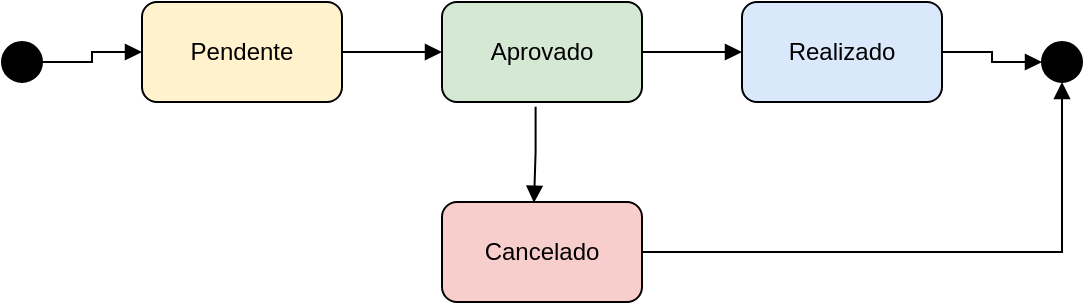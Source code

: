 <mxfile version="27.1.1">
  <diagram name="Diagrama de Estados - Evento" id="estadoEvento123">
    <mxGraphModel dx="1109" dy="697" grid="1" gridSize="10" guides="1" tooltips="1" connect="1" arrows="1" fold="1" page="1" pageScale="1" pageWidth="827" pageHeight="1169" math="0" shadow="0">
      <root>
        <mxCell id="0" />
        <mxCell id="1" parent="0" />
        <mxCell id="start" value="" style="ellipse;whiteSpace=wrap;html=1;aspect=fixed;fillColor=black;" parent="1" vertex="1">
          <mxGeometry x="50" y="120" width="20" height="20" as="geometry" />
        </mxCell>
        <mxCell id="pendente" value="Pendente" style="rounded=1;whiteSpace=wrap;html=1;fillColor=#FFF2CC;" parent="1" vertex="1">
          <mxGeometry x="120" y="100" width="100" height="50" as="geometry" />
        </mxCell>
        <mxCell id="aprovado" value="Aprovado" style="rounded=1;whiteSpace=wrap;html=1;fillColor=#D5E8D4;" parent="1" vertex="1">
          <mxGeometry x="270" y="100" width="100" height="50" as="geometry" />
        </mxCell>
        <mxCell id="realizado" value="Realizado" style="rounded=1;whiteSpace=wrap;html=1;fillColor=#DAE8FC;" parent="1" vertex="1">
          <mxGeometry x="420" y="100" width="100" height="50" as="geometry" />
        </mxCell>
        <mxCell id="cancelado" value="Cancelado" style="rounded=1;whiteSpace=wrap;html=1;fillColor=#F8CECC;" parent="1" vertex="1">
          <mxGeometry x="270" y="200" width="100" height="50" as="geometry" />
        </mxCell>
        <mxCell id="end" value="" style="ellipse;whiteSpace=wrap;html=1;aspect=fixed;fillColor=black;" parent="1" vertex="1">
          <mxGeometry x="570" y="120" width="20" height="20" as="geometry" />
        </mxCell>
        <mxCell id="t_start_pendente" style="edgeStyle=orthogonalEdgeStyle;rounded=0;orthogonalLoop=1;jettySize=auto;html=1;endArrow=block;" parent="1" source="start" target="pendente" edge="1">
          <mxGeometry relative="1" as="geometry" />
        </mxCell>
        <mxCell id="t_realizado_end" style="edgeStyle=orthogonalEdgeStyle;rounded=0;orthogonalLoop=1;jettySize=auto;html=1;endArrow=block;" parent="1" source="realizado" target="end" edge="1">
          <mxGeometry relative="1" as="geometry" />
        </mxCell>
        <mxCell id="t_cancelado_end" style="edgeStyle=orthogonalEdgeStyle;rounded=0;orthogonalLoop=1;jettySize=auto;html=1;endArrow=block;" parent="1" source="cancelado" target="end" edge="1">
          <mxGeometry relative="1" as="geometry" />
        </mxCell>
        <mxCell id="L17gzNaG3BAu1ehNTcLH-1" style="edgeStyle=orthogonalEdgeStyle;rounded=0;orthogonalLoop=1;jettySize=auto;html=1;endArrow=block;entryX=0;entryY=0.5;entryDx=0;entryDy=0;exitX=1;exitY=0.5;exitDx=0;exitDy=0;" edge="1" parent="1" source="pendente" target="aprovado">
          <mxGeometry relative="1" as="geometry">
            <mxPoint x="120" y="165" as="sourcePoint" />
            <mxPoint x="170" y="160" as="targetPoint" />
          </mxGeometry>
        </mxCell>
        <mxCell id="L17gzNaG3BAu1ehNTcLH-2" style="edgeStyle=orthogonalEdgeStyle;rounded=0;orthogonalLoop=1;jettySize=auto;html=1;endArrow=block;entryX=0;entryY=0.5;entryDx=0;entryDy=0;exitX=1;exitY=0.5;exitDx=0;exitDy=0;" edge="1" parent="1" source="aprovado" target="realizado">
          <mxGeometry relative="1" as="geometry">
            <mxPoint x="270" y="150" as="sourcePoint" />
            <mxPoint x="320" y="150" as="targetPoint" />
          </mxGeometry>
        </mxCell>
        <mxCell id="L17gzNaG3BAu1ehNTcLH-3" style="edgeStyle=orthogonalEdgeStyle;rounded=0;orthogonalLoop=1;jettySize=auto;html=1;endArrow=block;entryX=0.46;entryY=0.008;entryDx=0;entryDy=0;exitX=0.468;exitY=1.048;exitDx=0;exitDy=0;exitPerimeter=0;entryPerimeter=0;" edge="1" parent="1" source="aprovado" target="cancelado">
          <mxGeometry relative="1" as="geometry">
            <mxPoint x="350" y="180" as="sourcePoint" />
            <mxPoint x="400" y="180" as="targetPoint" />
          </mxGeometry>
        </mxCell>
      </root>
    </mxGraphModel>
  </diagram>
</mxfile>
